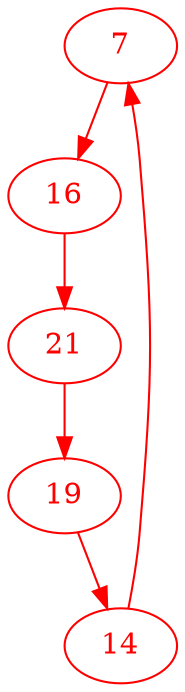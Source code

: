digraph g{
node [color = red, fontcolor=red]; 7 14 16 19 21 ;
7 -> 16 [color=red] ;
14 -> 7 [color=red] ;
16 -> 21 [color=red] ;
19 -> 14 [color=red] ;
21 -> 19 [color=red] ;
}